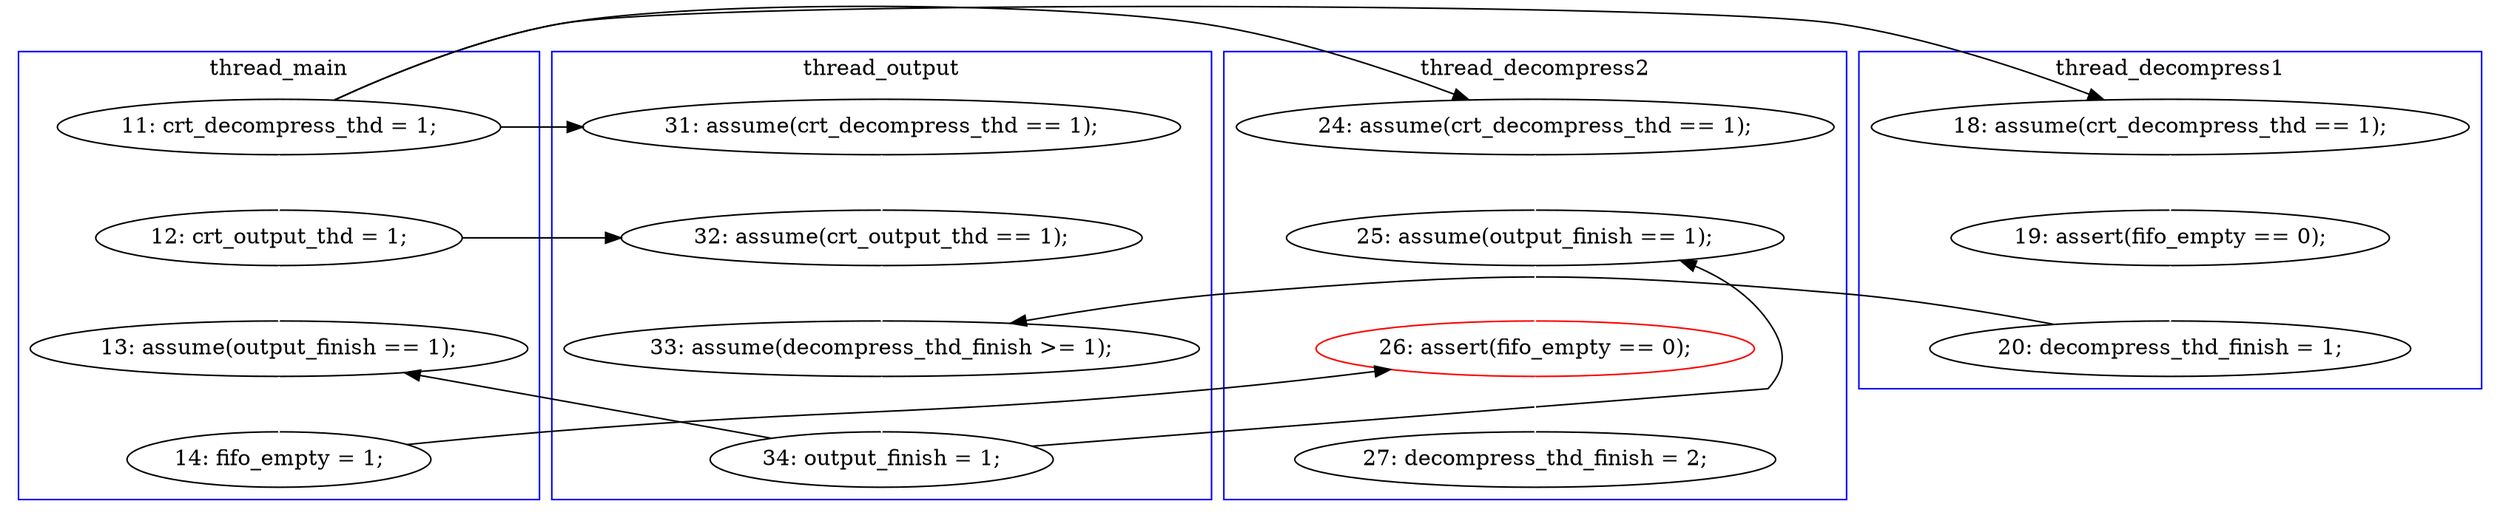 digraph Counterexample {
	7 -> 16 [color = white, style = solid]
	19 -> 20 [color = white, style = solid]
	21 -> 27 [color = black, style = solid, constraint = false]
	7 -> 14 [color = black, style = solid, constraint = false]
	31 -> 34 [color = white, style = solid]
	15 -> 18 [color = white, style = solid]
	22 -> 31 [color = white, style = solid]
	17 -> 22 [color = white, style = solid]
	12 -> 15 [color = white, style = solid]
	18 -> 20 [color = black, style = solid, constraint = false]
	27 -> 30 [color = white, style = solid]
	30 -> 31 [color = black, style = solid, constraint = false]
	16 -> 19 [color = black, style = solid, constraint = false]
	14 -> 19 [color = white, style = solid]
	16 -> 27 [color = white, style = solid]
	7 -> 17 [color = black, style = solid, constraint = false]
	21 -> 22 [color = black, style = solid, constraint = false]
	7 -> 12 [color = black, style = solid, constraint = false]
	20 -> 21 [color = white, style = solid]
	subgraph cluster1 {
		label = thread_main
		color = blue
		27  [label = "13: assume(output_finish == 1);"]
		30  [label = "14: fifo_empty = 1;"]
		7  [label = "11: crt_decompress_thd = 1;"]
		16  [label = "12: crt_output_thd = 1;"]
	}
	subgraph cluster3 {
		label = thread_decompress2
		color = blue
		34  [label = "27: decompress_thd_finish = 2;"]
		17  [label = "24: assume(crt_decompress_thd == 1);"]
		31  [label = "26: assert(fifo_empty == 0);", color = red]
		22  [label = "25: assume(output_finish == 1);"]
	}
	subgraph cluster2 {
		label = thread_decompress1
		color = blue
		18  [label = "20: decompress_thd_finish = 1;"]
		12  [label = "18: assume(crt_decompress_thd == 1);"]
		15  [label = "19: assert(fifo_empty == 0);"]
	}
	subgraph cluster4 {
		label = thread_output
		color = blue
		19  [label = "32: assume(crt_output_thd == 1);"]
		14  [label = "31: assume(crt_decompress_thd == 1);"]
		20  [label = "33: assume(decompress_thd_finish >= 1);"]
		21  [label = "34: output_finish = 1;"]
	}
}